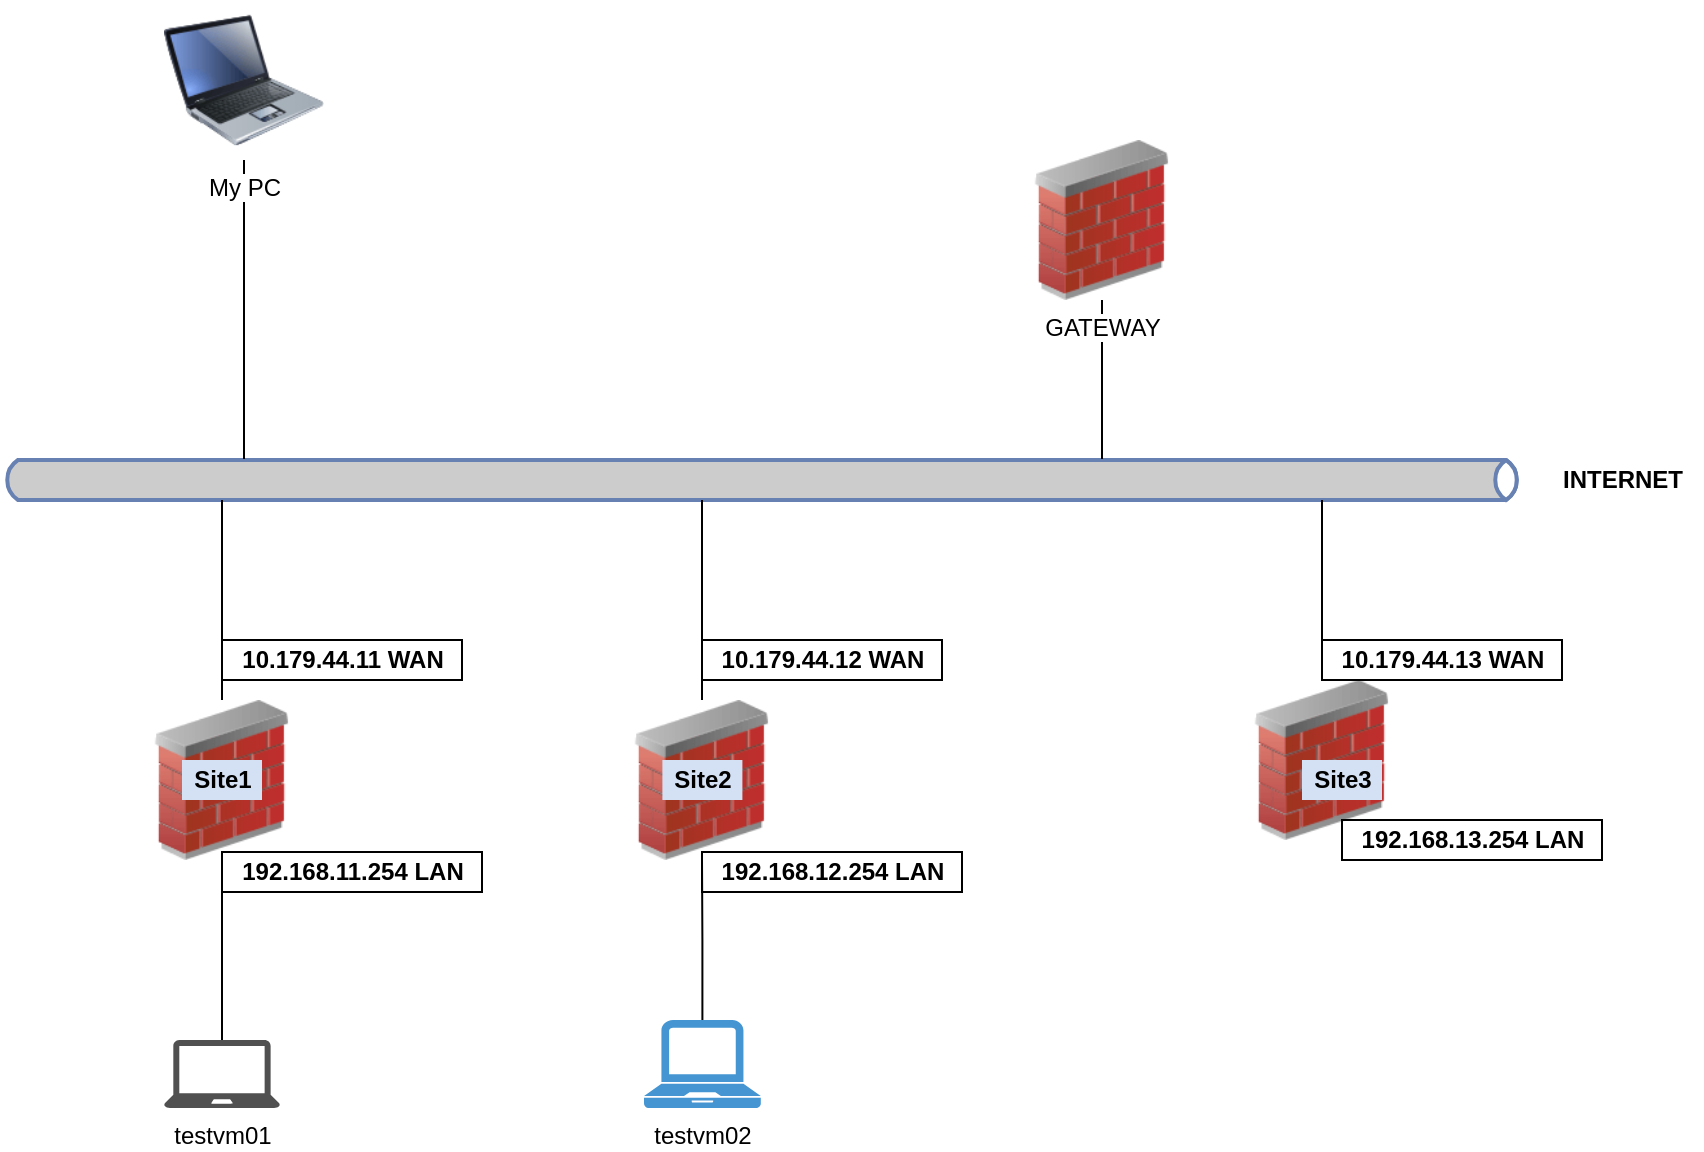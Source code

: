 <mxfile version="15.7.4" type="device" pages="2"><diagram id="EoBxJm-aKQGJXhP4voFF" name="pfSense VPN lab"><mxGraphModel dx="1391" dy="861" grid="1" gridSize="10" guides="1" tooltips="1" connect="1" arrows="1" fold="1" page="1" pageScale="1" pageWidth="1169" pageHeight="827" math="0" shadow="0"><root><mxCell id="0"/><mxCell id="1" parent="0"/><mxCell id="IaF9xKhEEEj4J5LV4ICl-24" value="" style="html=1;outlineConnect=0;fillColor=#CCCCCC;strokeColor=#6881B3;gradientColor=none;gradientDirection=north;strokeWidth=2;shape=mxgraph.networks.bus;gradientColor=none;gradientDirection=north;fontColor=#ffffff;perimeter=backbonePerimeter;backboneSize=20;" vertex="1" parent="1"><mxGeometry x="170" y="430" width="760" height="20" as="geometry"/></mxCell><mxCell id="IaF9xKhEEEj4J5LV4ICl-31" value="INTERNET" style="text;html=1;align=center;verticalAlign=middle;resizable=0;points=[];autosize=1;strokeColor=none;fillColor=none;fontStyle=1" vertex="1" parent="1"><mxGeometry x="940" y="430" width="80" height="20" as="geometry"/></mxCell><mxCell id="IaF9xKhEEEj4J5LV4ICl-55" value="" style="edgeStyle=orthogonalEdgeStyle;rounded=0;orthogonalLoop=1;jettySize=auto;html=1;endArrow=none;endFill=0;" edge="1" parent="1" source="IaF9xKhEEEj4J5LV4ICl-45" target="IaF9xKhEEEj4J5LV4ICl-24"><mxGeometry relative="1" as="geometry"><Array as="points"><mxPoint x="530" y="440"/><mxPoint x="530" y="440"/></Array></mxGeometry></mxCell><mxCell id="IaF9xKhEEEj4J5LV4ICl-45" value="" style="image;html=1;image=img/lib/clip_art/networking/Firewall_02_128x128.png;strokeWidth=1;gradientColor=none;" vertex="1" parent="1"><mxGeometry x="480" y="550" width="80" height="80" as="geometry"/></mxCell><mxCell id="IaF9xKhEEEj4J5LV4ICl-56" value="" style="edgeStyle=orthogonalEdgeStyle;rounded=0;orthogonalLoop=1;jettySize=auto;html=1;endArrow=none;endFill=0;" edge="1" parent="1" source="IaF9xKhEEEj4J5LV4ICl-46" target="IaF9xKhEEEj4J5LV4ICl-24"><mxGeometry relative="1" as="geometry"><Array as="points"><mxPoint x="310" y="440"/><mxPoint x="310" y="440"/></Array></mxGeometry></mxCell><mxCell id="IaF9xKhEEEj4J5LV4ICl-46" value="" style="image;html=1;image=img/lib/clip_art/networking/Firewall_02_128x128.png;strokeWidth=1;gradientColor=none;" vertex="1" parent="1"><mxGeometry x="240" y="550" width="80" height="80" as="geometry"/></mxCell><mxCell id="IaF9xKhEEEj4J5LV4ICl-54" value="" style="edgeStyle=orthogonalEdgeStyle;rounded=0;orthogonalLoop=1;jettySize=auto;html=1;endArrow=none;endFill=0;" edge="1" parent="1" source="IaF9xKhEEEj4J5LV4ICl-47" target="IaF9xKhEEEj4J5LV4ICl-24"><mxGeometry relative="1" as="geometry"><Array as="points"><mxPoint x="600" y="440"/><mxPoint x="600" y="440"/></Array></mxGeometry></mxCell><mxCell id="IaF9xKhEEEj4J5LV4ICl-47" value="" style="image;html=1;image=img/lib/clip_art/networking/Firewall_02_128x128.png;strokeWidth=1;gradientColor=none;" vertex="1" parent="1"><mxGeometry x="790" y="540" width="80" height="80" as="geometry"/></mxCell><mxCell id="IaF9xKhEEEj4J5LV4ICl-53" value="" style="edgeStyle=orthogonalEdgeStyle;rounded=0;orthogonalLoop=1;jettySize=auto;html=1;endArrow=none;endFill=0;" edge="1" parent="1" source="IaF9xKhEEEj4J5LV4ICl-48" target="IaF9xKhEEEj4J5LV4ICl-24"><mxGeometry relative="1" as="geometry"><Array as="points"><mxPoint x="720" y="430"/><mxPoint x="720" y="430"/></Array></mxGeometry></mxCell><mxCell id="IaF9xKhEEEj4J5LV4ICl-48" value="GATEWAY" style="image;html=1;image=img/lib/clip_art/networking/Firewall_02_128x128.png;strokeWidth=1;gradientColor=none;" vertex="1" parent="1"><mxGeometry x="680" y="270" width="80" height="80" as="geometry"/></mxCell><mxCell id="IaF9xKhEEEj4J5LV4ICl-61" value="" style="edgeStyle=orthogonalEdgeStyle;rounded=0;orthogonalLoop=1;jettySize=auto;html=1;endArrow=none;endFill=0;" edge="1" parent="1" source="IaF9xKhEEEj4J5LV4ICl-57" target="IaF9xKhEEEj4J5LV4ICl-46"><mxGeometry relative="1" as="geometry"/></mxCell><mxCell id="IaF9xKhEEEj4J5LV4ICl-57" value="testvm01" style="sketch=0;pointerEvents=1;shadow=0;dashed=0;html=1;strokeColor=none;fillColor=#505050;labelPosition=center;verticalLabelPosition=bottom;verticalAlign=top;outlineConnect=0;align=center;shape=mxgraph.office.devices.laptop;" vertex="1" parent="1"><mxGeometry x="251" y="720" width="58" height="34" as="geometry"/></mxCell><mxCell id="IaF9xKhEEEj4J5LV4ICl-62" value="" style="edgeStyle=orthogonalEdgeStyle;rounded=0;orthogonalLoop=1;jettySize=auto;html=1;endArrow=none;endFill=0;" edge="1" parent="1" source="IaF9xKhEEEj4J5LV4ICl-58" target="IaF9xKhEEEj4J5LV4ICl-45"><mxGeometry relative="1" as="geometry"/></mxCell><mxCell id="IaF9xKhEEEj4J5LV4ICl-58" value="testvm02" style="pointerEvents=1;shadow=0;dashed=0;html=1;strokeColor=none;fillColor=#4495D1;labelPosition=center;verticalLabelPosition=bottom;verticalAlign=top;align=center;outlineConnect=0;shape=mxgraph.veeam.laptop;" vertex="1" parent="1"><mxGeometry x="491" y="710" width="58.4" height="44" as="geometry"/></mxCell><mxCell id="IaF9xKhEEEj4J5LV4ICl-63" value="Site1" style="text;html=1;align=center;verticalAlign=middle;resizable=0;points=[];autosize=1;strokeColor=none;fillColor=#D4E1F5;fontStyle=1" vertex="1" parent="1"><mxGeometry x="260" y="580" width="40" height="20" as="geometry"/></mxCell><mxCell id="IaF9xKhEEEj4J5LV4ICl-64" value="Site2" style="text;html=1;align=center;verticalAlign=middle;resizable=0;points=[];autosize=1;strokeColor=none;fillColor=#D4E1F5;fontStyle=1" vertex="1" parent="1"><mxGeometry x="500.2" y="580" width="40" height="20" as="geometry"/></mxCell><mxCell id="IaF9xKhEEEj4J5LV4ICl-65" value="Site3" style="text;html=1;align=center;verticalAlign=middle;resizable=0;points=[];autosize=1;strokeColor=none;fillColor=#D4E1F5;fontStyle=1" vertex="1" parent="1"><mxGeometry x="820" y="580" width="40" height="20" as="geometry"/></mxCell><mxCell id="IaF9xKhEEEj4J5LV4ICl-66" value="10.179.44.11 WAN" style="text;html=1;align=center;verticalAlign=middle;resizable=0;points=[];autosize=1;strokeColor=default;fillColor=none;fontStyle=1" vertex="1" parent="1"><mxGeometry x="280" y="520" width="120" height="20" as="geometry"/></mxCell><mxCell id="IaF9xKhEEEj4J5LV4ICl-67" value="10.179.44.12 WAN" style="text;html=1;align=center;verticalAlign=middle;resizable=0;points=[];autosize=1;strokeColor=default;fillColor=none;fontStyle=1" vertex="1" parent="1"><mxGeometry x="520" y="520" width="120" height="20" as="geometry"/></mxCell><mxCell id="IaF9xKhEEEj4J5LV4ICl-68" value="10.179.44.13 WAN" style="text;html=1;align=center;verticalAlign=middle;resizable=0;points=[];autosize=1;strokeColor=default;fillColor=none;fontStyle=1" vertex="1" parent="1"><mxGeometry x="830" y="520" width="120" height="20" as="geometry"/></mxCell><mxCell id="IaF9xKhEEEj4J5LV4ICl-69" value="192.168.11.254 LAN" style="text;html=1;align=center;verticalAlign=middle;resizable=0;points=[];autosize=1;strokeColor=default;fillColor=none;fontStyle=1" vertex="1" parent="1"><mxGeometry x="280" y="626" width="130" height="20" as="geometry"/></mxCell><mxCell id="IaF9xKhEEEj4J5LV4ICl-70" value="192.168.12.254 LAN" style="text;html=1;align=center;verticalAlign=middle;resizable=0;points=[];autosize=1;strokeColor=default;fillColor=none;fontStyle=1" vertex="1" parent="1"><mxGeometry x="520" y="626" width="130" height="20" as="geometry"/></mxCell><mxCell id="IaF9xKhEEEj4J5LV4ICl-71" value="192.168.13.254 LAN" style="text;html=1;align=center;verticalAlign=middle;resizable=0;points=[];autosize=1;strokeColor=default;fillColor=none;fontStyle=1" vertex="1" parent="1"><mxGeometry x="840" y="610" width="130" height="20" as="geometry"/></mxCell><mxCell id="IaF9xKhEEEj4J5LV4ICl-73" value="" style="edgeStyle=orthogonalEdgeStyle;rounded=0;orthogonalLoop=1;jettySize=auto;html=1;endArrow=none;endFill=0;" edge="1" parent="1" source="IaF9xKhEEEj4J5LV4ICl-72" target="IaF9xKhEEEj4J5LV4ICl-24"><mxGeometry relative="1" as="geometry"><mxPoint x="291" y="410" as="targetPoint"/><Array as="points"><mxPoint x="410" y="440"/><mxPoint x="410" y="440"/></Array></mxGeometry></mxCell><mxCell id="IaF9xKhEEEj4J5LV4ICl-72" value="My PC" style="image;html=1;image=img/lib/clip_art/computers/Laptop_128x128.png;strokeColor=default;strokeWidth=1;fillColor=#D4E1F5;gradientColor=none;" vertex="1" parent="1"><mxGeometry x="251" y="200" width="80" height="80" as="geometry"/></mxCell></root></mxGraphModel></diagram><diagram id="0GsfScuKqc1XhFopq0-m" name="newWebsite "><mxGraphModel dx="1391" dy="861" grid="1" gridSize="10" guides="1" tooltips="1" connect="1" arrows="1" fold="1" page="1" pageScale="1" pageWidth="827" pageHeight="1169" math="0" shadow="0"><root><mxCell id="aA9JX9t_ePcW752AgKYv-0"/><mxCell id="aA9JX9t_ePcW752AgKYv-1" parent="aA9JX9t_ePcW752AgKYv-0"/><mxCell id="faJLOlGG5mT9XDm18VNx-0" value="" style="strokeWidth=1;shadow=0;dashed=0;align=center;html=1;shape=mxgraph.mockup.containers.browserWindow;rSize=0;strokeColor=#666666;strokeColor2=#008cff;strokeColor3=#c4c4c4;mainText=,;recursiveResize=0;fillColor=#D4E1F5;gradientColor=none;" vertex="1" parent="aA9JX9t_ePcW752AgKYv-1"><mxGeometry x="40" y="100" width="750" height="860" as="geometry"/></mxCell><mxCell id="faJLOlGG5mT9XDm18VNx-1" value="My WebSite!" style="strokeWidth=1;shadow=0;dashed=0;align=center;html=1;shape=mxgraph.mockup.containers.anchor;fontSize=17;fontColor=#666666;align=left;fillColor=#D4E1F5;gradientColor=none;" vertex="1" parent="faJLOlGG5mT9XDm18VNx-0"><mxGeometry x="60" y="12" width="110" height="26" as="geometry"/></mxCell><mxCell id="faJLOlGG5mT9XDm18VNx-2" value="https://www.website.com" style="strokeWidth=1;shadow=0;dashed=0;align=center;html=1;shape=mxgraph.mockup.containers.anchor;rSize=0;fontSize=17;fontColor=#666666;align=left;fillColor=#D4E1F5;gradientColor=none;" vertex="1" parent="faJLOlGG5mT9XDm18VNx-0"><mxGeometry x="130" y="60" width="250" height="26" as="geometry"/></mxCell><mxCell id="faJLOlGG5mT9XDm18VNx-18" value="" style="strokeWidth=1;shadow=0;dashed=0;align=center;html=1;shape=mxgraph.mockup.rrect;rSize=10;fillColor=#ffffff;strokeColor=#666666;fontSize=18;" vertex="1" parent="faJLOlGG5mT9XDm18VNx-0"><mxGeometry x="250" y="110" width="500" height="40" as="geometry"/></mxCell><mxCell id="faJLOlGG5mT9XDm18VNx-19" value="Button 2" style="strokeColor=inherit;fillColor=inherit;gradientColor=inherit;strokeWidth=1;shadow=0;dashed=0;align=center;html=1;shape=mxgraph.mockup.rrect;rSize=0;fontSize=17;fontColor=#666666;fontStyle=1;resizeHeight=1;" vertex="1" parent="faJLOlGG5mT9XDm18VNx-18"><mxGeometry width="125" height="40" relative="1" as="geometry"><mxPoint x="125" as="offset"/></mxGeometry></mxCell><mxCell id="faJLOlGG5mT9XDm18VNx-20" value="Button 3" style="strokeColor=inherit;fillColor=inherit;gradientColor=inherit;strokeWidth=1;shadow=0;dashed=0;align=center;html=1;shape=mxgraph.mockup.rrect;rSize=0;fontSize=17;fontColor=#666666;fontStyle=1;resizeHeight=1;" vertex="1" parent="faJLOlGG5mT9XDm18VNx-18"><mxGeometry width="125" height="40" relative="1" as="geometry"><mxPoint x="250" as="offset"/></mxGeometry></mxCell><mxCell id="faJLOlGG5mT9XDm18VNx-21" value="Button 4" style="strokeColor=inherit;fillColor=inherit;gradientColor=inherit;strokeWidth=1;shadow=0;dashed=0;align=center;html=1;shape=mxgraph.mockup.rightButton;rSize=10;fontSize=17;fontColor=#666666;fontStyle=1;resizeHeight=1;" vertex="1" parent="faJLOlGG5mT9XDm18VNx-18"><mxGeometry x="1" width="125" height="40" relative="1" as="geometry"><mxPoint x="-125" as="offset"/></mxGeometry></mxCell><mxCell id="faJLOlGG5mT9XDm18VNx-22" value="Button 1" style="strokeWidth=1;shadow=0;dashed=0;align=center;html=1;shape=mxgraph.mockup.leftButton;rSize=10;fontSize=17;fontColor=#ffffff;fontStyle=1;fillColor=#008cff;strokeColor=#008cff;resizeHeight=1;" vertex="1" parent="faJLOlGG5mT9XDm18VNx-18"><mxGeometry width="125" height="40" relative="1" as="geometry"/></mxCell><mxCell id="faJLOlGG5mT9XDm18VNx-5" value="Home Page" style="text;html=1;strokeColor=none;fillColor=none;align=center;verticalAlign=middle;whiteSpace=wrap;rounded=0;fontStyle=1;fontSize=18;" vertex="1" parent="aA9JX9t_ePcW752AgKYv-1"><mxGeometry x="10" y="40" width="790" height="30" as="geometry"/></mxCell></root></mxGraphModel></diagram></mxfile>